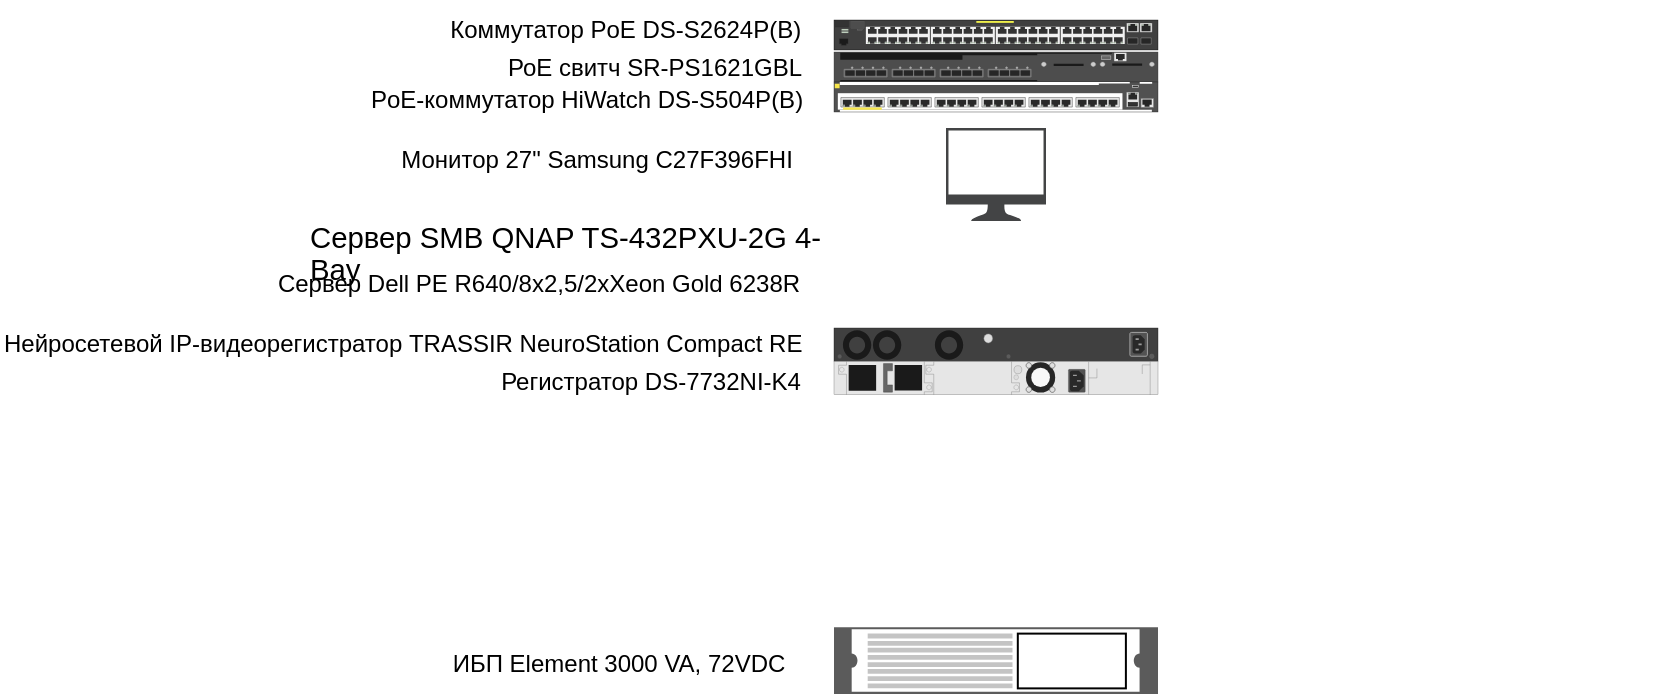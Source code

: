 <mxfile version="20.8.13" type="github">
  <diagram id="l2aKFoh6-Bn0gOPZ2l0T" name="Page-1">
    <mxGraphModel dx="1629" dy="727" grid="1" gridSize="10" guides="1" tooltips="1" connect="1" arrows="1" fold="1" page="1" pageScale="1" pageWidth="1169" pageHeight="827" math="0" shadow="0">
      <root>
        <mxCell id="0" />
        <mxCell id="1" parent="0" />
        <mxCell id="mpq5AgpwV83IM184FDqD-13" value="" style="shape=image;verticalLabelPosition=bottom;verticalAlign=top;imageAspect=0;image=https://jgraph.github.io/drawio-libs/libs/arista/DCS-7316.svg;html=1;labelBackgroundColor=#ffffff;rackUnitSize=16.7;resizable=0;" parent="1" vertex="1">
          <mxGeometry x="120" y="300" width="178" height="347" as="geometry" />
        </mxCell>
        <mxCell id="mpq5AgpwV83IM184FDqD-15" value="" style="opacity=0;container=1;collapsible=0;childLayout=rack;rackUnitSize=16.7;allowGaps=1;marginLeft=0;marginRight=0;marginTop=0;marginBottom=0;textColor=#666666;numDisp=off;resizable=0;movable=0;" parent="mpq5AgpwV83IM184FDqD-13" vertex="1">
          <mxGeometry x="8" y="164" width="162" height="133.6" as="geometry" />
        </mxCell>
        <mxCell id="FAqqYp1BBgdFSwhmG2V6-38" value="" style="html=1;verticalLabelPosition=bottom;verticalAlign=top;outlineConnect=0;shadow=0;dashed=0;shape=mxgraph.rack.hpe_aruba.switches.jl665a_aruba_6300f_48_port_1gbe_class_4_poe_and_4_port_sfp56_switch_rear;" vertex="1" parent="mpq5AgpwV83IM184FDqD-15">
          <mxGeometry width="162" height="16.7" as="geometry" />
        </mxCell>
        <mxCell id="FAqqYp1BBgdFSwhmG2V6-39" value="" style="html=1;verticalLabelPosition=bottom;verticalAlign=top;outlineConnect=0;shadow=0;dashed=0;shape=mxgraph.rack.hpe_aruba.switches.jl660a_aruba_6300m_24_port_hpe_smart_rate_1_2_5_5_gbe_class_6_poe_and_4_port_switch_rear;" vertex="1" parent="mpq5AgpwV83IM184FDqD-15">
          <mxGeometry y="16.7" width="162" height="16.7" as="geometry" />
        </mxCell>
        <mxCell id="FAqqYp1BBgdFSwhmG2V6-1" value="" style="html=1;verticalLabelPosition=bottom;verticalAlign=top;outlineConnect=0;shadow=0;dashed=0;shape=mxgraph.rack.hpe_aruba.switches.j9778a_2530_48_poeplus_front;" vertex="1" parent="mpq5AgpwV83IM184FDqD-13">
          <mxGeometry x="8" y="10" width="162" height="15" as="geometry" />
        </mxCell>
        <mxCell id="FAqqYp1BBgdFSwhmG2V6-3" value="" style="html=1;verticalLabelPosition=bottom;verticalAlign=top;outlineConnect=0;shadow=0;dashed=0;shape=mxgraph.rack.hpe_aruba.switches.jl075a_hpe_aruba_3810m_16_port_sfpplus_2_slot_switch;" vertex="1" parent="mpq5AgpwV83IM184FDqD-13">
          <mxGeometry x="8" y="26" width="162" height="15" as="geometry" />
        </mxCell>
        <mxCell id="FAqqYp1BBgdFSwhmG2V6-4" value="" style="html=1;verticalLabelPosition=bottom;verticalAlign=top;outlineConnect=0;shadow=0;dashed=0;shape=mxgraph.rack.hpe_aruba.switches.rom68a_aruba_2930m_24p_poe_class_6_switch;" vertex="1" parent="mpq5AgpwV83IM184FDqD-13">
          <mxGeometry x="8" y="41" width="162" height="15" as="geometry" />
        </mxCell>
        <mxCell id="FAqqYp1BBgdFSwhmG2V6-18" value="" style="shape=image;verticalLabelPosition=bottom;verticalAlign=top;imageAspect=0;image=https://jgraph.github.io/drawio-libs/libs/arista/DCS-7500E-6C2-LC.svg;aspect=fixed;" vertex="1" parent="mpq5AgpwV83IM184FDqD-13">
          <mxGeometry x="8" y="127.0" width="162" height="16.7" as="geometry" />
        </mxCell>
        <mxCell id="FAqqYp1BBgdFSwhmG2V6-37" value="" style="shape=image;verticalLabelPosition=bottom;verticalAlign=top;imageAspect=0;image=https://jgraph.github.io/drawio-libs/libs/arista/DCS-7500E-6C2-LC.svg;aspect=fixed;" vertex="1" parent="mpq5AgpwV83IM184FDqD-13">
          <mxGeometry x="8" y="110.3" width="162" height="16.7" as="geometry" />
        </mxCell>
        <mxCell id="FAqqYp1BBgdFSwhmG2V6-40" value="" style="shape=mxgraph.rack.apc.apc_smart_ups_1000-3000_va_2u;html=1;labelPosition=right;align=left;spacingLeft=15;dashed=0;shadow=0;fillColor=#ffffff;" vertex="1" parent="mpq5AgpwV83IM184FDqD-13">
          <mxGeometry x="8" y="313.6" width="162" height="33.4" as="geometry" />
        </mxCell>
        <mxCell id="FAqqYp1BBgdFSwhmG2V6-41" value="" style="sketch=0;pointerEvents=1;shadow=0;dashed=0;html=1;strokeColor=none;fillColor=#434445;aspect=fixed;labelPosition=center;verticalLabelPosition=bottom;verticalAlign=top;align=center;outlineConnect=0;shape=mxgraph.vvd.monitor;" vertex="1" parent="mpq5AgpwV83IM184FDqD-13">
          <mxGeometry x="64" y="64" width="50" height="46.5" as="geometry" />
        </mxCell>
        <mxCell id="mpq5AgpwV83IM184FDqD-17" value="" style="shape=image;verticalLabelPosition=bottom;verticalAlign=top;imageAspect=0;image=https://jgraph.github.io/drawio-libs/libs/arista/DCS-7304.svg;html=1;verticalLabelPosition=bottom;labelBackgroundColor=#ffffff;verticalAlign=top;outlineConnect=0;container=1;collapsible=0;childLayout=rack;rackUnitSize=16.7;allowGaps=1;marginLeft=8;marginRight=8;marginTop=27;marginBottom=22;textColor=#666666;aspect=fixed;" parent="1" vertex="1">
          <mxGeometry x="370" y="300" width="178" height="131.79" as="geometry" />
        </mxCell>
        <mxCell id="mpq5AgpwV83IM184FDqD-37" value="" style="shape=image;verticalLabelPosition=bottom;verticalAlign=top;imageAspect=0;image=https://jgraph.github.io/drawio-libs/libs/arista/DCS-7500E-12CM-LC.svg;aspect=fixed;" parent="mpq5AgpwV83IM184FDqD-17" vertex="1">
          <mxGeometry x="8" y="27" width="162" height="16.7" as="geometry" />
        </mxCell>
        <mxCell id="mpq5AgpwV83IM184FDqD-38" value="" style="shape=image;verticalLabelPosition=bottom;verticalAlign=top;imageAspect=0;image=https://jgraph.github.io/drawio-libs/libs/arista/DCS-7500E-12CQ-LC.svg;aspect=fixed;" parent="mpq5AgpwV83IM184FDqD-17" vertex="1">
          <mxGeometry x="8" y="43.7" width="162" height="16.7" as="geometry" />
        </mxCell>
        <mxCell id="mpq5AgpwV83IM184FDqD-39" value="" style="shape=image;verticalLabelPosition=bottom;verticalAlign=top;imageAspect=0;image=https://jgraph.github.io/drawio-libs/libs/arista/DCS-7500E-6C2-LC.svg;aspect=fixed;" parent="mpq5AgpwV83IM184FDqD-17" vertex="1">
          <mxGeometry x="8" y="60.4" width="162" height="16.7" as="geometry" />
        </mxCell>
        <mxCell id="FAqqYp1BBgdFSwhmG2V6-42" value="Коммутатор PoE DS-S2624P(B)&amp;nbsp;" style="text;html=1;align=center;verticalAlign=middle;resizable=0;points=[];autosize=1;strokeColor=none;fillColor=none;" vertex="1" parent="1">
          <mxGeometry x="-75" y="300" width="200" height="30" as="geometry" />
        </mxCell>
        <mxCell id="FAqqYp1BBgdFSwhmG2V6-44" value="РоЕ свитч SR-PS1621GBL" style="text;html=1;align=center;verticalAlign=middle;resizable=0;points=[];autosize=1;strokeColor=none;fillColor=none;" vertex="1" parent="1">
          <mxGeometry x="-47" y="319" width="170" height="30" as="geometry" />
        </mxCell>
        <mxCell id="FAqqYp1BBgdFSwhmG2V6-45" value="PoE-коммутатор HiWatch DS-S504P(B)" style="text;html=1;align=center;verticalAlign=middle;resizable=0;points=[];autosize=1;strokeColor=none;fillColor=none;" vertex="1" parent="1">
          <mxGeometry x="-116" y="335" width="240" height="30" as="geometry" />
        </mxCell>
        <mxCell id="FAqqYp1BBgdFSwhmG2V6-46" value="&lt;span style=&quot;font-size:11.0pt;line-height:107%;&#xa;font-family:&amp;quot;Calibri&amp;quot;,sans-serif;mso-ascii-theme-font:minor-latin;mso-fareast-font-family:&#xa;Calibri;mso-fareast-theme-font:minor-latin;mso-hansi-theme-font:minor-latin;&#xa;mso-bidi-font-family:&amp;quot;Times New Roman&amp;quot;;mso-bidi-theme-font:minor-bidi;&#xa;mso-ansi-language:RU;mso-fareast-language:EN-US;mso-bidi-language:AR-SA&quot;&gt;Сервер&lt;/span&gt;&lt;span style=&quot;font-size:11.0pt;line-height:107%;font-family:&amp;quot;Calibri&amp;quot;,sans-serif;&#xa;mso-ascii-theme-font:minor-latin;mso-fareast-font-family:Calibri;mso-fareast-theme-font:&#xa;minor-latin;mso-hansi-theme-font:minor-latin;mso-bidi-font-family:&amp;quot;Times New Roman&amp;quot;;&#xa;mso-bidi-theme-font:minor-bidi;mso-ansi-language:EN-US;mso-fareast-language:&#xa;EN-US;mso-bidi-language:AR-SA&quot; lang=&quot;EN-US&quot;&gt; SMB QNAP TS-432PXU-2G 4-Bay &lt;/span&gt;" style="text;whiteSpace=wrap;html=1;" vertex="1" parent="1">
          <mxGeometry x="-136" y="405" width="280" height="40" as="geometry" />
        </mxCell>
        <mxCell id="FAqqYp1BBgdFSwhmG2V6-48" value="Сервер Dell PE R640/8x2,5/2xXeon Gold 6238R" style="text;html=1;align=center;verticalAlign=middle;resizable=0;points=[];autosize=1;strokeColor=none;fillColor=none;" vertex="1" parent="1">
          <mxGeometry x="-160" y="427" width="280" height="30" as="geometry" />
        </mxCell>
        <mxCell id="FAqqYp1BBgdFSwhmG2V6-49" value="Нейросетевой IP-видеорегистратор TRASSIR NeuroStation Compact RE" style="text;html=1;align=left;verticalAlign=middle;resizable=0;points=[];autosize=1;strokeColor=none;fillColor=none;" vertex="1" parent="1">
          <mxGeometry x="-289" y="457" width="420" height="30" as="geometry" />
        </mxCell>
        <mxCell id="FAqqYp1BBgdFSwhmG2V6-50" value="Регистратор DS-7732NI-K4" style="text;html=1;align=center;verticalAlign=middle;resizable=0;points=[];autosize=1;strokeColor=none;fillColor=none;" vertex="1" parent="1">
          <mxGeometry x="-49" y="476" width="170" height="30" as="geometry" />
        </mxCell>
        <mxCell id="FAqqYp1BBgdFSwhmG2V6-51" value="&lt;p class=&quot;MsoNormal&quot;&gt;Монитор 27&quot; Samsung C27F396FHI&lt;/p&gt;" style="text;html=1;align=center;verticalAlign=middle;resizable=0;points=[];autosize=1;strokeColor=none;fillColor=none;" vertex="1" parent="1">
          <mxGeometry x="-101" y="355" width="220" height="50" as="geometry" />
        </mxCell>
        <mxCell id="FAqqYp1BBgdFSwhmG2V6-52" value="ИБП Element 3000 VA, 72VDC" style="text;html=1;align=center;verticalAlign=middle;resizable=0;points=[];autosize=1;strokeColor=none;fillColor=none;" vertex="1" parent="1">
          <mxGeometry x="-75" y="617" width="190" height="30" as="geometry" />
        </mxCell>
      </root>
    </mxGraphModel>
  </diagram>
</mxfile>
